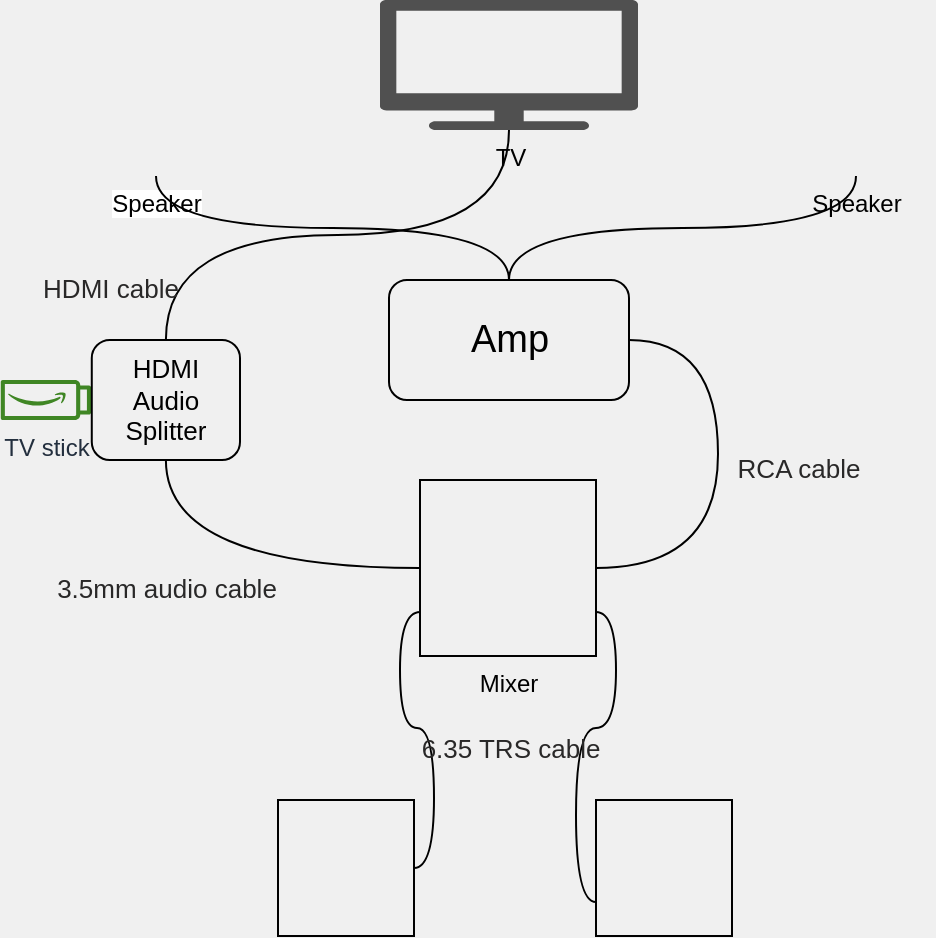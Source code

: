 <mxfile version="16.6.4" type="device"><diagram id="D3D_-NqKy3IPWNQRlvVv" name="Page-1"><mxGraphModel dx="2066" dy="1097" grid="1" gridSize="10" guides="1" tooltips="1" connect="1" arrows="1" fold="1" page="1" pageScale="1" pageWidth="850" pageHeight="1100" background="#F0F0F0" math="0" shadow="0"><root><mxCell id="0"/><mxCell id="1" parent="0"/><mxCell id="QOB6Tn3JS7exAi3Og4rK-1" value="TV" style="sketch=0;pointerEvents=1;shadow=0;dashed=0;html=1;strokeColor=none;fillColor=#505050;labelPosition=center;verticalLabelPosition=bottom;verticalAlign=top;outlineConnect=0;align=center;shape=mxgraph.office.devices.tv;" parent="1" vertex="1"><mxGeometry x="361" y="50" width="129" height="65" as="geometry"/></mxCell><mxCell id="QOB6Tn3JS7exAi3Og4rK-2" value="Speaker" style="shape=image;html=1;verticalAlign=top;verticalLabelPosition=bottom;labelBackgroundColor=#ffffff;imageAspect=0;aspect=fixed;image=https://cdn2.iconfinder.com/data/icons/outline-music-1/41/Speaker-128.png" parent="1" vertex="1"><mxGeometry x="210" y="60" width="78" height="78" as="geometry"/></mxCell><mxCell id="QOB6Tn3JS7exAi3Og4rK-3" value="Speaker" style="shape=image;html=1;verticalAlign=top;verticalLabelPosition=bottom;labelBackgroundColor=none;imageAspect=0;aspect=fixed;image=https://cdn2.iconfinder.com/data/icons/outline-music-1/41/Speaker-128.png" parent="1" vertex="1"><mxGeometry x="560" y="60" width="78" height="78" as="geometry"/></mxCell><mxCell id="QOB6Tn3JS7exAi3Og4rK-5" value="Mixer" style="shape=image;html=1;verticalAlign=top;verticalLabelPosition=bottom;labelBackgroundColor=none;imageAspect=0;aspect=fixed;image=https://cdn4.iconfinder.com/data/icons/flat-business-3/512/Flat_business-10-128.png;imageBorder=default;" parent="1" vertex="1"><mxGeometry x="381" y="290" width="88" height="88" as="geometry"/></mxCell><mxCell id="QOB6Tn3JS7exAi3Og4rK-6" value="&lt;font style=&quot;font-size: 19px&quot;&gt;Amp&lt;/font&gt;" style="rounded=1;whiteSpace=wrap;html=1;labelBackgroundColor=none;fillColor=none;" parent="1" vertex="1"><mxGeometry x="365.5" y="190" width="120" height="60" as="geometry"/></mxCell><mxCell id="QOB6Tn3JS7exAi3Og4rK-7" value="" style="shape=image;html=1;verticalAlign=top;verticalLabelPosition=bottom;labelBackgroundColor=#ffffff;imageAspect=0;aspect=fixed;image=https://cdn0.iconfinder.com/data/icons/electronics-line-style/64/Mic-128.png;fontSize=19;imageBorder=default;" parent="1" vertex="1"><mxGeometry x="310" y="450" width="68" height="68" as="geometry"/></mxCell><mxCell id="QOB6Tn3JS7exAi3Og4rK-8" value="" style="shape=image;html=1;verticalAlign=top;verticalLabelPosition=bottom;labelBackgroundColor=#ffffff;imageAspect=0;aspect=fixed;image=https://cdn0.iconfinder.com/data/icons/electronics-line-style/64/Mic-128.png;fontSize=19;imageBorder=default;" parent="1" vertex="1"><mxGeometry x="469" y="450" width="68" height="68" as="geometry"/></mxCell><mxCell id="QOB6Tn3JS7exAi3Og4rK-13" value="" style="endArrow=none;html=1;rounded=0;fontSize=19;curved=1;edgeStyle=orthogonalEdgeStyle;entryX=0;entryY=0.75;entryDx=0;entryDy=0;" parent="1" source="QOB6Tn3JS7exAi3Og4rK-7" target="QOB6Tn3JS7exAi3Og4rK-5" edge="1"><mxGeometry width="50" height="50" relative="1" as="geometry"><mxPoint x="360" y="430" as="sourcePoint"/><mxPoint x="450" y="610" as="targetPoint"/></mxGeometry></mxCell><mxCell id="QOB6Tn3JS7exAi3Og4rK-14" value="" style="endArrow=none;html=1;rounded=0;fontSize=19;curved=1;edgeStyle=orthogonalEdgeStyle;entryX=1;entryY=0.75;entryDx=0;entryDy=0;exitX=0;exitY=0.75;exitDx=0;exitDy=0;" parent="1" source="QOB6Tn3JS7exAi3Og4rK-8" target="QOB6Tn3JS7exAi3Og4rK-5" edge="1"><mxGeometry width="50" height="50" relative="1" as="geometry"><mxPoint x="354" y="460" as="sourcePoint"/><mxPoint x="391" y="366" as="targetPoint"/></mxGeometry></mxCell><mxCell id="QOB6Tn3JS7exAi3Og4rK-16" value="TV stick" style="sketch=0;outlineConnect=0;fontColor=#232F3E;gradientColor=none;fillColor=#3F8624;strokeColor=none;dashed=0;verticalLabelPosition=bottom;verticalAlign=top;align=center;html=1;fontSize=12;fontStyle=0;aspect=fixed;pointerEvents=1;shape=mxgraph.aws4.firetv_stick;" parent="1" vertex="1"><mxGeometry x="171" y="240" width="45.89" height="20" as="geometry"/></mxCell><mxCell id="QOB6Tn3JS7exAi3Og4rK-20" value="" style="endArrow=none;html=1;rounded=0;fontSize=19;curved=1;edgeStyle=orthogonalEdgeStyle;entryX=1;entryY=0.5;entryDx=0;entryDy=0;exitX=1;exitY=0.5;exitDx=0;exitDy=0;" parent="1" source="QOB6Tn3JS7exAi3Og4rK-5" target="QOB6Tn3JS7exAi3Og4rK-6" edge="1"><mxGeometry width="50" height="50" relative="1" as="geometry"><mxPoint x="280" y="300" as="sourcePoint"/><mxPoint x="391" y="366" as="targetPoint"/><Array as="points"><mxPoint x="530" y="334"/><mxPoint x="530" y="220"/></Array></mxGeometry></mxCell><mxCell id="QOB6Tn3JS7exAi3Og4rK-22" value="" style="endArrow=none;html=1;rounded=0;fontSize=19;curved=1;edgeStyle=orthogonalEdgeStyle;exitX=0.5;exitY=0;exitDx=0;exitDy=0;labelBackgroundColor=none;" parent="1" source="QOB6Tn3JS7exAi3Og4rK-6" target="QOB6Tn3JS7exAi3Og4rK-2" edge="1"><mxGeometry width="50" height="50" relative="1" as="geometry"><mxPoint x="388" y="494" as="sourcePoint"/><mxPoint x="391" y="366" as="targetPoint"/></mxGeometry></mxCell><mxCell id="QOB6Tn3JS7exAi3Og4rK-23" value="" style="endArrow=none;html=1;rounded=0;fontSize=19;curved=1;edgeStyle=orthogonalEdgeStyle;exitX=0.5;exitY=1;exitDx=0;exitDy=0;entryX=0.5;entryY=0;entryDx=0;entryDy=0;" parent="1" source="QOB6Tn3JS7exAi3Og4rK-3" target="QOB6Tn3JS7exAi3Og4rK-6" edge="1"><mxGeometry width="50" height="50" relative="1" as="geometry"><mxPoint x="435.5" y="200" as="sourcePoint"/><mxPoint x="259" y="148" as="targetPoint"/></mxGeometry></mxCell><mxCell id="iAaC0Sz0WHSuBsFqiDhW-2" value="&lt;h2 class=&quot;prod-sub-title&quot; style=&quot;box-sizing: border-box; margin-top: 0px; margin-bottom: 0px; font-weight: 200; line-height: 1.5; color: rgb(41, 40, 40); text-align: left;&quot;&gt;&lt;font style=&quot;font-size: 13px&quot;&gt;3.5mm audio cable&lt;/font&gt;&lt;/h2&gt;" style="text;html=1;resizable=0;autosize=1;align=center;verticalAlign=middle;points=[];fillColor=none;strokeColor=none;rounded=0;fontSize=17;labelBackgroundColor=none;" parent="1" vertex="1"><mxGeometry x="188.94" y="320" width="130" height="40" as="geometry"/></mxCell><mxCell id="iAaC0Sz0WHSuBsFqiDhW-3" value="&lt;h2 class=&quot;prod-sub-title&quot; style=&quot;box-sizing: border-box; margin-top: 0px; margin-bottom: 0px; font-weight: 200; line-height: 1.5; color: rgb(41, 40, 40); text-align: left;&quot;&gt;&lt;font style=&quot;font-size: 13px&quot;&gt;6.35 TRS cable&lt;/font&gt;&lt;/h2&gt;" style="text;html=1;resizable=0;autosize=1;align=center;verticalAlign=middle;points=[];rounded=0;fontSize=17;labelBackgroundColor=none;" parent="1" vertex="1"><mxGeometry x="375.5" y="400" width="100" height="40" as="geometry"/></mxCell><mxCell id="iAaC0Sz0WHSuBsFqiDhW-6" value="HDMI&lt;br&gt;Audio&lt;br&gt;Splitter" style="rounded=1;whiteSpace=wrap;html=1;fontSize=13;fillColor=none;" parent="1" vertex="1"><mxGeometry x="216.89" y="220" width="74.11" height="60" as="geometry"/></mxCell><mxCell id="iAaC0Sz0WHSuBsFqiDhW-8" value="" style="endArrow=none;html=1;rounded=0;fontSize=19;curved=1;edgeStyle=orthogonalEdgeStyle;exitX=0.5;exitY=0;exitDx=0;exitDy=0;" parent="1" source="iAaC0Sz0WHSuBsFqiDhW-6" target="QOB6Tn3JS7exAi3Og4rK-1" edge="1"><mxGeometry width="50" height="50" relative="1" as="geometry"><mxPoint x="435.5" y="200" as="sourcePoint"/><mxPoint x="259" y="148" as="targetPoint"/></mxGeometry></mxCell><mxCell id="iAaC0Sz0WHSuBsFqiDhW-9" value="" style="endArrow=none;html=1;rounded=0;fontSize=19;curved=1;edgeStyle=orthogonalEdgeStyle;exitX=0.5;exitY=1;exitDx=0;exitDy=0;entryX=0;entryY=0.5;entryDx=0;entryDy=0;" parent="1" source="iAaC0Sz0WHSuBsFqiDhW-6" target="QOB6Tn3JS7exAi3Og4rK-5" edge="1"><mxGeometry width="50" height="50" relative="1" as="geometry"><mxPoint x="263.945" y="230" as="sourcePoint"/><mxPoint x="435.5" y="125" as="targetPoint"/></mxGeometry></mxCell><mxCell id="iAaC0Sz0WHSuBsFqiDhW-12" value="&lt;h2 class=&quot;prod-sub-title&quot; style=&quot;box-sizing: border-box; margin-top: 0px; margin-bottom: 0px; font-weight: 200; line-height: 1.5; color: rgb(41, 40, 40); text-align: left;&quot;&gt;&lt;font style=&quot;font-size: 13px&quot;&gt;HDMI cable&lt;/font&gt;&lt;/h2&gt;" style="text;html=1;resizable=0;autosize=1;align=center;verticalAlign=middle;points=[];fillColor=none;strokeColor=none;rounded=0;fontSize=17;labelBackgroundColor=none;" parent="1" vertex="1"><mxGeometry x="181" y="170" width="90" height="40" as="geometry"/></mxCell><mxCell id="iAaC0Sz0WHSuBsFqiDhW-13" value="&lt;h2 class=&quot;prod-sub-title&quot; style=&quot;box-sizing: border-box; margin-top: 0px; margin-bottom: 0px; font-weight: 200; line-height: 1.5; color: rgb(41, 40, 40); text-align: left;&quot;&gt;&lt;font style=&quot;font-size: 13px&quot;&gt;RCA cable&lt;/font&gt;&lt;/h2&gt;" style="text;html=1;resizable=0;autosize=1;align=center;verticalAlign=middle;points=[];fillColor=none;strokeColor=none;rounded=0;fontSize=17;labelBackgroundColor=none;" parent="1" vertex="1"><mxGeometry x="530" y="260" width="80" height="40" as="geometry"/></mxCell></root></mxGraphModel></diagram></mxfile>